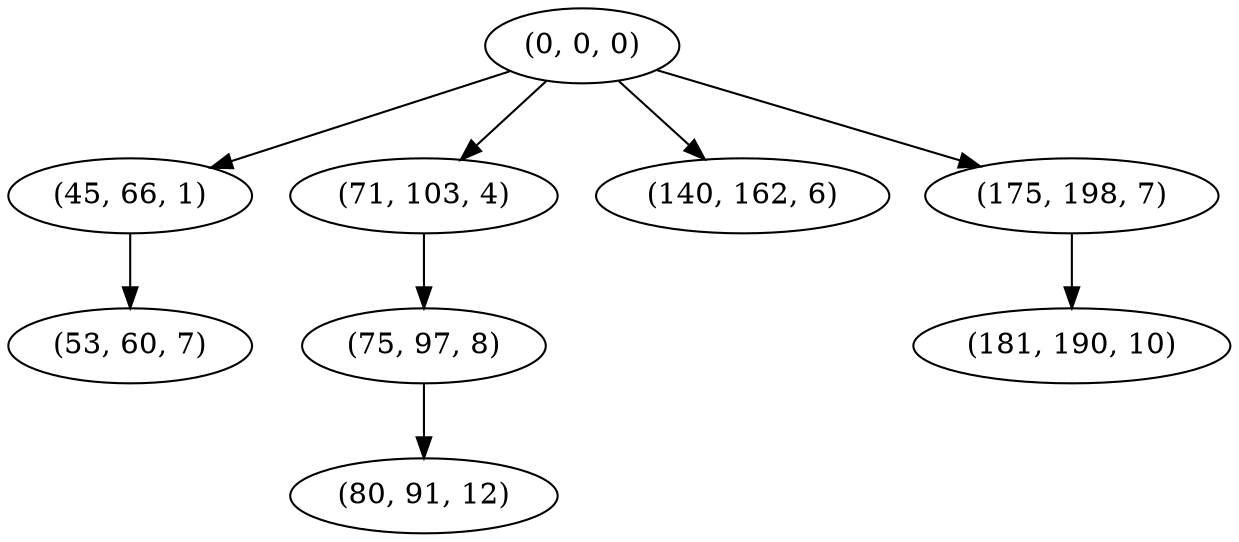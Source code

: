 digraph tree {
    "(0, 0, 0)";
    "(45, 66, 1)";
    "(53, 60, 7)";
    "(71, 103, 4)";
    "(75, 97, 8)";
    "(80, 91, 12)";
    "(140, 162, 6)";
    "(175, 198, 7)";
    "(181, 190, 10)";
    "(0, 0, 0)" -> "(45, 66, 1)";
    "(0, 0, 0)" -> "(71, 103, 4)";
    "(0, 0, 0)" -> "(140, 162, 6)";
    "(0, 0, 0)" -> "(175, 198, 7)";
    "(45, 66, 1)" -> "(53, 60, 7)";
    "(71, 103, 4)" -> "(75, 97, 8)";
    "(75, 97, 8)" -> "(80, 91, 12)";
    "(175, 198, 7)" -> "(181, 190, 10)";
}
